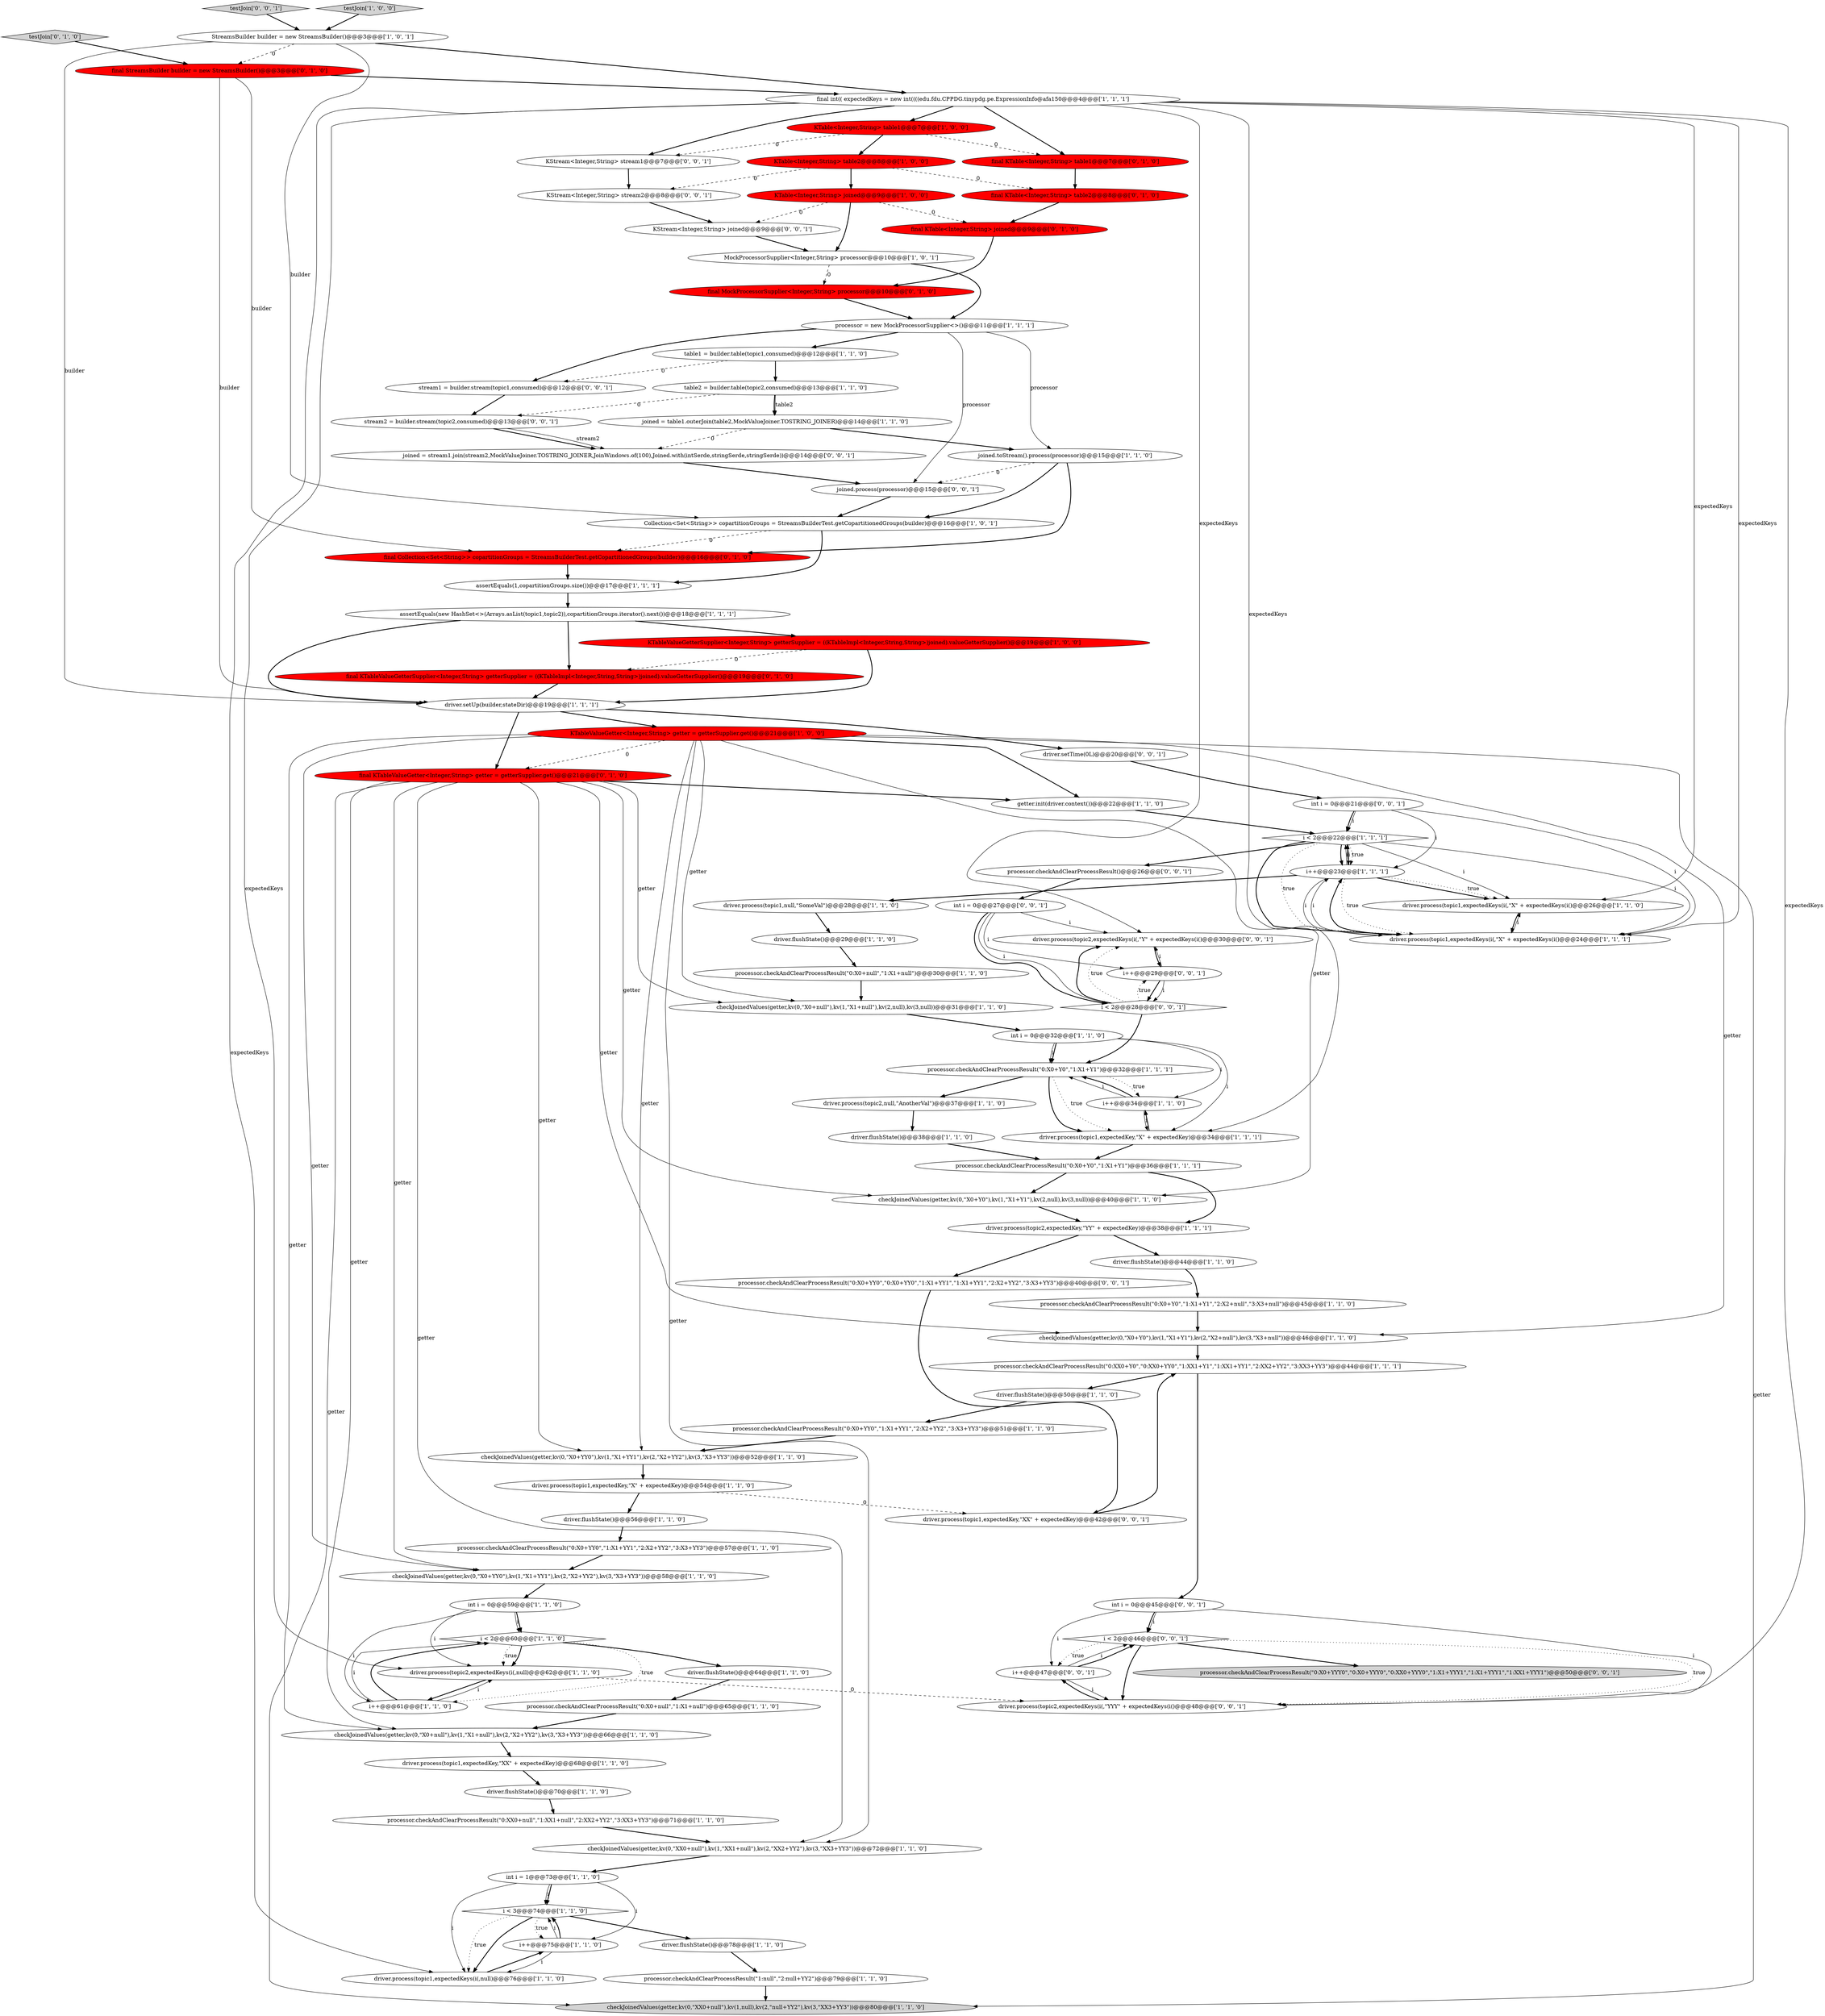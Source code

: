 digraph {
92 [style = filled, label = "processor.checkAndClearProcessResult(\"0:X0+YYY0\",\"0:X0+YYY0\",\"0:XX0+YYY0\",\"1:X1+YYY1\",\"1:X1+YYY1\",\"1:XX1+YYY1\")@@@50@@@['0', '0', '1']", fillcolor = lightgray, shape = ellipse image = "AAA0AAABBB3BBB"];
27 [style = filled, label = "checkJoinedValues(getter,kv(0,\"X0+Y0\"),kv(1,\"X1+Y1\"),kv(2,\"X2+null\"),kv(3,\"X3+null\"))@@@46@@@['1', '1', '0']", fillcolor = white, shape = ellipse image = "AAA0AAABBB1BBB"];
34 [style = filled, label = "assertEquals(1,copartitionGroups.size())@@@17@@@['1', '1', '1']", fillcolor = white, shape = ellipse image = "AAA0AAABBB1BBB"];
67 [style = filled, label = "final StreamsBuilder builder = new StreamsBuilder()@@@3@@@['0', '1', '0']", fillcolor = red, shape = ellipse image = "AAA1AAABBB2BBB"];
2 [style = filled, label = "table2 = builder.table(topic2,consumed)@@@13@@@['1', '1', '0']", fillcolor = white, shape = ellipse image = "AAA0AAABBB1BBB"];
95 [style = filled, label = "int i = 0@@@27@@@['0', '0', '1']", fillcolor = white, shape = ellipse image = "AAA0AAABBB3BBB"];
88 [style = filled, label = "driver.process(topic1,expectedKey,\"XX\" + expectedKey)@@@42@@@['0', '0', '1']", fillcolor = white, shape = ellipse image = "AAA0AAABBB3BBB"];
13 [style = filled, label = "joined.toStream().process(processor)@@@15@@@['1', '1', '0']", fillcolor = white, shape = ellipse image = "AAA0AAABBB1BBB"];
37 [style = filled, label = "driver.flushState()@@@78@@@['1', '1', '0']", fillcolor = white, shape = ellipse image = "AAA0AAABBB1BBB"];
12 [style = filled, label = "MockProcessorSupplier<Integer,String> processor@@@10@@@['1', '0', '1']", fillcolor = white, shape = ellipse image = "AAA0AAABBB1BBB"];
94 [style = filled, label = "stream2 = builder.stream(topic2,consumed)@@@13@@@['0', '0', '1']", fillcolor = white, shape = ellipse image = "AAA0AAABBB3BBB"];
38 [style = filled, label = "driver.flushState()@@@38@@@['1', '1', '0']", fillcolor = white, shape = ellipse image = "AAA0AAABBB1BBB"];
57 [style = filled, label = "checkJoinedValues(getter,kv(0,\"X0+null\"),kv(1,\"X1+null\"),kv(2,null),kv(3,null))@@@31@@@['1', '1', '0']", fillcolor = white, shape = ellipse image = "AAA0AAABBB1BBB"];
74 [style = filled, label = "driver.process(topic2,expectedKeys(i(,\"Y\" + expectedKeys(i()@@@30@@@['0', '0', '1']", fillcolor = white, shape = ellipse image = "AAA0AAABBB3BBB"];
93 [style = filled, label = "processor.checkAndClearProcessResult()@@@26@@@['0', '0', '1']", fillcolor = white, shape = ellipse image = "AAA0AAABBB3BBB"];
72 [style = filled, label = "final MockProcessorSupplier<Integer,String> processor@@@10@@@['0', '1', '0']", fillcolor = red, shape = ellipse image = "AAA1AAABBB2BBB"];
15 [style = filled, label = "driver.process(topic2,expectedKey,\"YY\" + expectedKey)@@@38@@@['1', '1', '1']", fillcolor = white, shape = ellipse image = "AAA0AAABBB1BBB"];
65 [style = filled, label = "final KTable<Integer,String> table1@@@7@@@['0', '1', '0']", fillcolor = red, shape = ellipse image = "AAA1AAABBB2BBB"];
80 [style = filled, label = "i < 2@@@28@@@['0', '0', '1']", fillcolor = white, shape = diamond image = "AAA0AAABBB3BBB"];
91 [style = filled, label = "i++@@@47@@@['0', '0', '1']", fillcolor = white, shape = ellipse image = "AAA0AAABBB3BBB"];
17 [style = filled, label = "processor.checkAndClearProcessResult(\"0:X0+Y0\",\"1:X1+Y1\",\"2:X2+null\",\"3:X3+null\")@@@45@@@['1', '1', '0']", fillcolor = white, shape = ellipse image = "AAA0AAABBB1BBB"];
11 [style = filled, label = "processor.checkAndClearProcessResult(\"0:X0+YY0\",\"1:X1+YY1\",\"2:X2+YY2\",\"3:X3+YY3\")@@@51@@@['1', '1', '0']", fillcolor = white, shape = ellipse image = "AAA0AAABBB1BBB"];
52 [style = filled, label = "i++@@@34@@@['1', '1', '0']", fillcolor = white, shape = ellipse image = "AAA0AAABBB1BBB"];
31 [style = filled, label = "int i = 1@@@73@@@['1', '1', '0']", fillcolor = white, shape = ellipse image = "AAA0AAABBB1BBB"];
53 [style = filled, label = "processor.checkAndClearProcessResult(\"1:null\",\"2:null+YY2\")@@@79@@@['1', '1', '0']", fillcolor = white, shape = ellipse image = "AAA0AAABBB1BBB"];
44 [style = filled, label = "driver.process(topic1,expectedKey,\"X\" + expectedKey)@@@54@@@['1', '1', '0']", fillcolor = white, shape = ellipse image = "AAA0AAABBB1BBB"];
45 [style = filled, label = "processor.checkAndClearProcessResult(\"0:XX0+null\",\"1:XX1+null\",\"2:XX2+YY2\",\"3:XX3+YY3\")@@@71@@@['1', '1', '0']", fillcolor = white, shape = ellipse image = "AAA0AAABBB1BBB"];
86 [style = filled, label = "stream1 = builder.stream(topic1,consumed)@@@12@@@['0', '0', '1']", fillcolor = white, shape = ellipse image = "AAA0AAABBB3BBB"];
16 [style = filled, label = "i < 2@@@22@@@['1', '1', '1']", fillcolor = white, shape = diamond image = "AAA0AAABBB1BBB"];
33 [style = filled, label = "processor = new MockProcessorSupplier<>()@@@11@@@['1', '1', '1']", fillcolor = white, shape = ellipse image = "AAA0AAABBB1BBB"];
4 [style = filled, label = "i < 3@@@74@@@['1', '1', '0']", fillcolor = white, shape = diamond image = "AAA0AAABBB1BBB"];
83 [style = filled, label = "i < 2@@@46@@@['0', '0', '1']", fillcolor = white, shape = diamond image = "AAA0AAABBB3BBB"];
0 [style = filled, label = "assertEquals(new HashSet<>(Arrays.asList(topic1,topic2)),copartitionGroups.iterator().next())@@@18@@@['1', '1', '1']", fillcolor = white, shape = ellipse image = "AAA0AAABBB1BBB"];
9 [style = filled, label = "checkJoinedValues(getter,kv(0,\"X0+YY0\"),kv(1,\"X1+YY1\"),kv(2,\"X2+YY2\"),kv(3,\"X3+YY3\"))@@@52@@@['1', '1', '0']", fillcolor = white, shape = ellipse image = "AAA0AAABBB1BBB"];
19 [style = filled, label = "processor.checkAndClearProcessResult(\"0:X0+YY0\",\"1:X1+YY1\",\"2:X2+YY2\",\"3:X3+YY3\")@@@57@@@['1', '1', '0']", fillcolor = white, shape = ellipse image = "AAA0AAABBB1BBB"];
47 [style = filled, label = "processor.checkAndClearProcessResult(\"0:X0+Y0\",\"1:X1+Y1\")@@@36@@@['1', '1', '1']", fillcolor = white, shape = ellipse image = "AAA0AAABBB1BBB"];
7 [style = filled, label = "i++@@@75@@@['1', '1', '0']", fillcolor = white, shape = ellipse image = "AAA0AAABBB1BBB"];
3 [style = filled, label = "checkJoinedValues(getter,kv(0,\"X0+null\"),kv(1,\"X1+null\"),kv(2,\"X2+YY2\"),kv(3,\"X3+YY3\"))@@@66@@@['1', '1', '0']", fillcolor = white, shape = ellipse image = "AAA0AAABBB1BBB"];
22 [style = filled, label = "i < 2@@@60@@@['1', '1', '0']", fillcolor = white, shape = diamond image = "AAA0AAABBB1BBB"];
40 [style = filled, label = "final int(( expectedKeys = new int((((edu.fdu.CPPDG.tinypdg.pe.ExpressionInfo@afa150@@@4@@@['1', '1', '1']", fillcolor = white, shape = ellipse image = "AAA0AAABBB1BBB"];
10 [style = filled, label = "processor.checkAndClearProcessResult(\"0:X0+null\",\"1:X1+null\")@@@30@@@['1', '1', '0']", fillcolor = white, shape = ellipse image = "AAA0AAABBB1BBB"];
85 [style = filled, label = "joined = stream1.join(stream2,MockValueJoiner.TOSTRING_JOINER,JoinWindows.of(100),Joined.with(intSerde,stringSerde,stringSerde))@@@14@@@['0', '0', '1']", fillcolor = white, shape = ellipse image = "AAA0AAABBB3BBB"];
56 [style = filled, label = "checkJoinedValues(getter,kv(0,\"XX0+null\"),kv(1,\"XX1+null\"),kv(2,\"XX2+YY2\"),kv(3,\"XX3+YY3\"))@@@72@@@['1', '1', '0']", fillcolor = white, shape = ellipse image = "AAA0AAABBB1BBB"];
63 [style = filled, label = "KTable<Integer,String> table1@@@7@@@['1', '0', '0']", fillcolor = red, shape = ellipse image = "AAA1AAABBB1BBB"];
8 [style = filled, label = "i++@@@23@@@['1', '1', '1']", fillcolor = white, shape = ellipse image = "AAA0AAABBB1BBB"];
35 [style = filled, label = "driver.setUp(builder,stateDir)@@@19@@@['1', '1', '1']", fillcolor = white, shape = ellipse image = "AAA0AAABBB1BBB"];
78 [style = filled, label = "int i = 0@@@45@@@['0', '0', '1']", fillcolor = white, shape = ellipse image = "AAA0AAABBB3BBB"];
66 [style = filled, label = "testJoin['0', '1', '0']", fillcolor = lightgray, shape = diamond image = "AAA0AAABBB2BBB"];
30 [style = filled, label = "KTable<Integer,String> table2@@@8@@@['1', '0', '0']", fillcolor = red, shape = ellipse image = "AAA1AAABBB1BBB"];
61 [style = filled, label = "driver.process(topic2,expectedKeys(i(,null)@@@62@@@['1', '1', '0']", fillcolor = white, shape = ellipse image = "AAA0AAABBB1BBB"];
26 [style = filled, label = "driver.process(topic1,expectedKey,\"X\" + expectedKey)@@@34@@@['1', '1', '1']", fillcolor = white, shape = ellipse image = "AAA0AAABBB1BBB"];
20 [style = filled, label = "processor.checkAndClearProcessResult(\"0:X0+Y0\",\"1:X1+Y1\")@@@32@@@['1', '1', '1']", fillcolor = white, shape = ellipse image = "AAA0AAABBB1BBB"];
76 [style = filled, label = "KStream<Integer,String> stream1@@@7@@@['0', '0', '1']", fillcolor = white, shape = ellipse image = "AAA0AAABBB3BBB"];
68 [style = filled, label = "final KTable<Integer,String> joined@@@9@@@['0', '1', '0']", fillcolor = red, shape = ellipse image = "AAA1AAABBB2BBB"];
25 [style = filled, label = "int i = 0@@@32@@@['1', '1', '0']", fillcolor = white, shape = ellipse image = "AAA0AAABBB1BBB"];
51 [style = filled, label = "checkJoinedValues(getter,kv(0,\"X0+YY0\"),kv(1,\"X1+YY1\"),kv(2,\"X2+YY2\"),kv(3,\"X3+YY3\"))@@@58@@@['1', '1', '0']", fillcolor = white, shape = ellipse image = "AAA0AAABBB1BBB"];
81 [style = filled, label = "KStream<Integer,String> stream2@@@8@@@['0', '0', '1']", fillcolor = white, shape = ellipse image = "AAA0AAABBB3BBB"];
79 [style = filled, label = "i++@@@29@@@['0', '0', '1']", fillcolor = white, shape = ellipse image = "AAA0AAABBB3BBB"];
62 [style = filled, label = "KTableValueGetterSupplier<Integer,String> getterSupplier = ((KTableImpl<Integer,String,String>)joined).valueGetterSupplier()@@@19@@@['1', '0', '0']", fillcolor = red, shape = ellipse image = "AAA1AAABBB1BBB"];
71 [style = filled, label = "final Collection<Set<String>> copartitionGroups = StreamsBuilderTest.getCopartitionedGroups(builder)@@@16@@@['0', '1', '0']", fillcolor = red, shape = ellipse image = "AAA1AAABBB2BBB"];
14 [style = filled, label = "joined = table1.outerJoin(table2,MockValueJoiner.TOSTRING_JOINER)@@@14@@@['1', '1', '0']", fillcolor = white, shape = ellipse image = "AAA0AAABBB1BBB"];
50 [style = filled, label = "Collection<Set<String>> copartitionGroups = StreamsBuilderTest.getCopartitionedGroups(builder)@@@16@@@['1', '0', '1']", fillcolor = white, shape = ellipse image = "AAA0AAABBB1BBB"];
23 [style = filled, label = "checkJoinedValues(getter,kv(0,\"XX0+null\"),kv(1,null),kv(2,\"null+YY2\"),kv(3,\"XX3+YY3\"))@@@80@@@['1', '1', '0']", fillcolor = lightgray, shape = ellipse image = "AAA0AAABBB1BBB"];
55 [style = filled, label = "driver.flushState()@@@50@@@['1', '1', '0']", fillcolor = white, shape = ellipse image = "AAA0AAABBB1BBB"];
75 [style = filled, label = "int i = 0@@@21@@@['0', '0', '1']", fillcolor = white, shape = ellipse image = "AAA0AAABBB3BBB"];
54 [style = filled, label = "driver.flushState()@@@44@@@['1', '1', '0']", fillcolor = white, shape = ellipse image = "AAA0AAABBB1BBB"];
82 [style = filled, label = "processor.checkAndClearProcessResult(\"0:X0+YY0\",\"0:X0+YY0\",\"1:X1+YY1\",\"1:X1+YY1\",\"2:X2+YY2\",\"3:X3+YY3\")@@@40@@@['0', '0', '1']", fillcolor = white, shape = ellipse image = "AAA0AAABBB3BBB"];
29 [style = filled, label = "table1 = builder.table(topic1,consumed)@@@12@@@['1', '1', '0']", fillcolor = white, shape = ellipse image = "AAA0AAABBB1BBB"];
89 [style = filled, label = "testJoin['0', '0', '1']", fillcolor = lightgray, shape = diamond image = "AAA0AAABBB3BBB"];
46 [style = filled, label = "checkJoinedValues(getter,kv(0,\"X0+Y0\"),kv(1,\"X1+Y1\"),kv(2,null),kv(3,null))@@@40@@@['1', '1', '0']", fillcolor = white, shape = ellipse image = "AAA0AAABBB1BBB"];
87 [style = filled, label = "KStream<Integer,String> joined@@@9@@@['0', '0', '1']", fillcolor = white, shape = ellipse image = "AAA0AAABBB3BBB"];
39 [style = filled, label = "getter.init(driver.context())@@@22@@@['1', '1', '0']", fillcolor = white, shape = ellipse image = "AAA0AAABBB1BBB"];
49 [style = filled, label = "StreamsBuilder builder = new StreamsBuilder()@@@3@@@['1', '0', '1']", fillcolor = white, shape = ellipse image = "AAA0AAABBB1BBB"];
64 [style = filled, label = "driver.process(topic1,expectedKeys(i(,\"X\" + expectedKeys(i()@@@26@@@['1', '1', '0']", fillcolor = white, shape = ellipse image = "AAA0AAABBB1BBB"];
58 [style = filled, label = "driver.process(topic1,expectedKeys(i(,null)@@@76@@@['1', '1', '0']", fillcolor = white, shape = ellipse image = "AAA0AAABBB1BBB"];
77 [style = filled, label = "joined.process(processor)@@@15@@@['0', '0', '1']", fillcolor = white, shape = ellipse image = "AAA0AAABBB3BBB"];
28 [style = filled, label = "driver.flushState()@@@64@@@['1', '1', '0']", fillcolor = white, shape = ellipse image = "AAA0AAABBB1BBB"];
21 [style = filled, label = "processor.checkAndClearProcessResult(\"0:X0+null\",\"1:X1+null\")@@@65@@@['1', '1', '0']", fillcolor = white, shape = ellipse image = "AAA0AAABBB1BBB"];
84 [style = filled, label = "driver.setTime(0L)@@@20@@@['0', '0', '1']", fillcolor = white, shape = ellipse image = "AAA0AAABBB3BBB"];
36 [style = filled, label = "driver.process(topic1,expectedKeys(i(,\"X\" + expectedKeys(i()@@@24@@@['1', '1', '1']", fillcolor = white, shape = ellipse image = "AAA0AAABBB1BBB"];
59 [style = filled, label = "driver.process(topic1,null,\"SomeVal\")@@@28@@@['1', '1', '0']", fillcolor = white, shape = ellipse image = "AAA0AAABBB1BBB"];
5 [style = filled, label = "driver.process(topic2,null,\"AnotherVal\")@@@37@@@['1', '1', '0']", fillcolor = white, shape = ellipse image = "AAA0AAABBB1BBB"];
18 [style = filled, label = "processor.checkAndClearProcessResult(\"0:XX0+Y0\",\"0:XX0+YY0\",\"1:XX1+Y1\",\"1:XX1+YY1\",\"2:XX2+YY2\",\"3:XX3+YY3\")@@@44@@@['1', '1', '1']", fillcolor = white, shape = ellipse image = "AAA0AAABBB1BBB"];
42 [style = filled, label = "int i = 0@@@59@@@['1', '1', '0']", fillcolor = white, shape = ellipse image = "AAA0AAABBB1BBB"];
70 [style = filled, label = "final KTableValueGetterSupplier<Integer,String> getterSupplier = ((KTableImpl<Integer,String,String>)joined).valueGetterSupplier()@@@19@@@['0', '1', '0']", fillcolor = red, shape = ellipse image = "AAA1AAABBB2BBB"];
41 [style = filled, label = "KTable<Integer,String> joined@@@9@@@['1', '0', '0']", fillcolor = red, shape = ellipse image = "AAA1AAABBB1BBB"];
6 [style = filled, label = "driver.flushState()@@@56@@@['1', '1', '0']", fillcolor = white, shape = ellipse image = "AAA0AAABBB1BBB"];
69 [style = filled, label = "final KTable<Integer,String> table2@@@8@@@['0', '1', '0']", fillcolor = red, shape = ellipse image = "AAA1AAABBB2BBB"];
43 [style = filled, label = "KTableValueGetter<Integer,String> getter = getterSupplier.get()@@@21@@@['1', '0', '0']", fillcolor = red, shape = ellipse image = "AAA1AAABBB1BBB"];
1 [style = filled, label = "i++@@@61@@@['1', '1', '0']", fillcolor = white, shape = ellipse image = "AAA0AAABBB1BBB"];
73 [style = filled, label = "final KTableValueGetter<Integer,String> getter = getterSupplier.get()@@@21@@@['0', '1', '0']", fillcolor = red, shape = ellipse image = "AAA1AAABBB2BBB"];
24 [style = filled, label = "testJoin['1', '0', '0']", fillcolor = lightgray, shape = diamond image = "AAA0AAABBB1BBB"];
32 [style = filled, label = "driver.process(topic1,expectedKey,\"XX\" + expectedKey)@@@68@@@['1', '1', '0']", fillcolor = white, shape = ellipse image = "AAA0AAABBB1BBB"];
48 [style = filled, label = "driver.flushState()@@@70@@@['1', '1', '0']", fillcolor = white, shape = ellipse image = "AAA0AAABBB1BBB"];
60 [style = filled, label = "driver.flushState()@@@29@@@['1', '1', '0']", fillcolor = white, shape = ellipse image = "AAA0AAABBB1BBB"];
90 [style = filled, label = "driver.process(topic2,expectedKeys(i(,\"YYY\" + expectedKeys(i()@@@48@@@['0', '0', '1']", fillcolor = white, shape = ellipse image = "AAA0AAABBB3BBB"];
75->16 [style = bold, label=""];
8->16 [style = bold, label=""];
64->36 [style = bold, label=""];
83->92 [style = bold, label=""];
73->27 [style = solid, label="getter"];
8->16 [style = solid, label="i"];
88->18 [style = bold, label=""];
20->26 [style = bold, label=""];
18->55 [style = bold, label=""];
46->15 [style = bold, label=""];
30->81 [style = dashed, label="0"];
36->8 [style = solid, label="i"];
36->64 [style = solid, label="i"];
15->54 [style = bold, label=""];
16->64 [style = solid, label="i"];
4->7 [style = dotted, label="true"];
69->68 [style = bold, label=""];
35->43 [style = bold, label=""];
11->9 [style = bold, label=""];
5->38 [style = bold, label=""];
7->4 [style = solid, label="i"];
72->33 [style = bold, label=""];
78->83 [style = solid, label="i"];
37->53 [style = bold, label=""];
62->70 [style = dashed, label="0"];
29->2 [style = bold, label=""];
28->21 [style = bold, label=""];
24->49 [style = bold, label=""];
25->26 [style = solid, label="i"];
40->74 [style = solid, label="expectedKeys"];
73->39 [style = bold, label=""];
25->52 [style = solid, label="i"];
2->14 [style = bold, label=""];
43->3 [style = solid, label="getter"];
40->63 [style = bold, label=""];
76->81 [style = bold, label=""];
65->69 [style = bold, label=""];
70->35 [style = bold, label=""];
55->11 [style = bold, label=""];
15->82 [style = bold, label=""];
10->57 [style = bold, label=""];
17->27 [style = bold, label=""];
7->58 [style = solid, label="i"];
49->40 [style = bold, label=""];
73->3 [style = solid, label="getter"];
95->80 [style = solid, label="i"];
43->27 [style = solid, label="getter"];
83->90 [style = bold, label=""];
30->69 [style = dashed, label="0"];
41->87 [style = dashed, label="0"];
91->90 [style = solid, label="i"];
42->1 [style = solid, label="i"];
21->3 [style = bold, label=""];
0->70 [style = bold, label=""];
33->13 [style = solid, label="processor"];
16->36 [style = solid, label="i"];
80->79 [style = dotted, label="true"];
30->41 [style = bold, label=""];
18->78 [style = bold, label=""];
80->20 [style = bold, label=""];
59->60 [style = bold, label=""];
68->72 [style = bold, label=""];
85->77 [style = bold, label=""];
16->93 [style = bold, label=""];
49->67 [style = dashed, label="0"];
22->61 [style = dotted, label="true"];
66->67 [style = bold, label=""];
1->22 [style = solid, label="i"];
8->64 [style = bold, label=""];
61->1 [style = bold, label=""];
20->26 [style = dotted, label="true"];
8->36 [style = solid, label="i"];
31->7 [style = solid, label="i"];
26->47 [style = bold, label=""];
54->17 [style = bold, label=""];
1->61 [style = solid, label="i"];
91->83 [style = solid, label="i"];
29->86 [style = dashed, label="0"];
31->4 [style = bold, label=""];
83->91 [style = dotted, label="true"];
40->76 [style = bold, label=""];
52->20 [style = solid, label="i"];
63->76 [style = dashed, label="0"];
57->25 [style = bold, label=""];
74->79 [style = bold, label=""];
13->77 [style = dashed, label="0"];
73->57 [style = solid, label="getter"];
34->0 [style = bold, label=""];
67->71 [style = solid, label="builder"];
33->29 [style = bold, label=""];
94->85 [style = bold, label=""];
0->62 [style = bold, label=""];
71->34 [style = bold, label=""];
87->12 [style = bold, label=""];
67->35 [style = solid, label="builder"];
8->64 [style = dotted, label="true"];
9->44 [style = bold, label=""];
22->61 [style = bold, label=""];
12->33 [style = bold, label=""];
75->16 [style = solid, label="i"];
38->47 [style = bold, label=""];
45->56 [style = bold, label=""];
41->68 [style = dashed, label="0"];
32->48 [style = bold, label=""];
51->42 [style = bold, label=""];
42->22 [style = bold, label=""];
40->65 [style = bold, label=""];
90->91 [style = bold, label=""];
16->8 [style = solid, label="i"];
42->22 [style = solid, label="i"];
50->34 [style = bold, label=""];
82->88 [style = bold, label=""];
81->87 [style = bold, label=""];
94->85 [style = solid, label="stream2"];
27->18 [style = bold, label=""];
16->8 [style = dotted, label="true"];
16->36 [style = bold, label=""];
44->88 [style = dashed, label="0"];
39->16 [style = bold, label=""];
67->40 [style = bold, label=""];
16->8 [style = bold, label=""];
56->31 [style = bold, label=""];
35->73 [style = bold, label=""];
91->83 [style = bold, label=""];
43->46 [style = solid, label="getter"];
25->20 [style = solid, label="i"];
40->26 [style = solid, label="expectedKeys"];
79->74 [style = solid, label="i"];
79->80 [style = solid, label="i"];
79->80 [style = bold, label=""];
73->56 [style = solid, label="getter"];
20->52 [style = dotted, label="true"];
43->51 [style = solid, label="getter"];
16->36 [style = dotted, label="true"];
2->94 [style = dashed, label="0"];
14->85 [style = dashed, label="0"];
22->28 [style = bold, label=""];
43->57 [style = solid, label="getter"];
8->59 [style = bold, label=""];
49->35 [style = solid, label="builder"];
7->4 [style = bold, label=""];
62->35 [style = bold, label=""];
33->86 [style = bold, label=""];
43->56 [style = solid, label="getter"];
2->14 [style = solid, label="table2"];
78->91 [style = solid, label="i"];
63->65 [style = dashed, label="0"];
13->50 [style = bold, label=""];
95->80 [style = bold, label=""];
13->71 [style = bold, label=""];
12->72 [style = dashed, label="0"];
4->58 [style = dotted, label="true"];
26->52 [style = bold, label=""];
93->95 [style = bold, label=""];
25->20 [style = bold, label=""];
95->79 [style = solid, label="i"];
58->7 [style = bold, label=""];
95->74 [style = solid, label="i"];
4->58 [style = bold, label=""];
22->1 [style = dotted, label="true"];
42->61 [style = solid, label="i"];
83->90 [style = dotted, label="true"];
36->8 [style = bold, label=""];
53->23 [style = bold, label=""];
43->23 [style = solid, label="getter"];
41->12 [style = bold, label=""];
14->13 [style = bold, label=""];
40->64 [style = solid, label="expectedKeys"];
73->9 [style = solid, label="getter"];
19->51 [style = bold, label=""];
8->36 [style = dotted, label="true"];
43->39 [style = bold, label=""];
49->50 [style = solid, label="builder"];
44->6 [style = bold, label=""];
47->15 [style = bold, label=""];
40->90 [style = solid, label="expectedKeys"];
35->84 [style = bold, label=""];
89->49 [style = bold, label=""];
84->75 [style = bold, label=""];
47->46 [style = bold, label=""];
43->9 [style = solid, label="getter"];
78->83 [style = bold, label=""];
6->19 [style = bold, label=""];
50->71 [style = dashed, label="0"];
73->23 [style = solid, label="getter"];
63->30 [style = bold, label=""];
52->20 [style = bold, label=""];
20->5 [style = bold, label=""];
1->22 [style = bold, label=""];
48->45 [style = bold, label=""];
80->74 [style = bold, label=""];
4->37 [style = bold, label=""];
86->94 [style = bold, label=""];
52->26 [style = solid, label="i"];
75->8 [style = solid, label="i"];
43->73 [style = dashed, label="0"];
33->77 [style = solid, label="processor"];
73->46 [style = solid, label="getter"];
61->90 [style = dashed, label="0"];
0->35 [style = bold, label=""];
60->10 [style = bold, label=""];
40->61 [style = solid, label="expectedKeys"];
40->36 [style = solid, label="expectedKeys"];
31->58 [style = solid, label="i"];
31->4 [style = solid, label="i"];
3->32 [style = bold, label=""];
73->51 [style = solid, label="getter"];
80->74 [style = dotted, label="true"];
77->50 [style = bold, label=""];
40->58 [style = solid, label="expectedKeys"];
75->36 [style = solid, label="i"];
78->90 [style = solid, label="i"];
}
